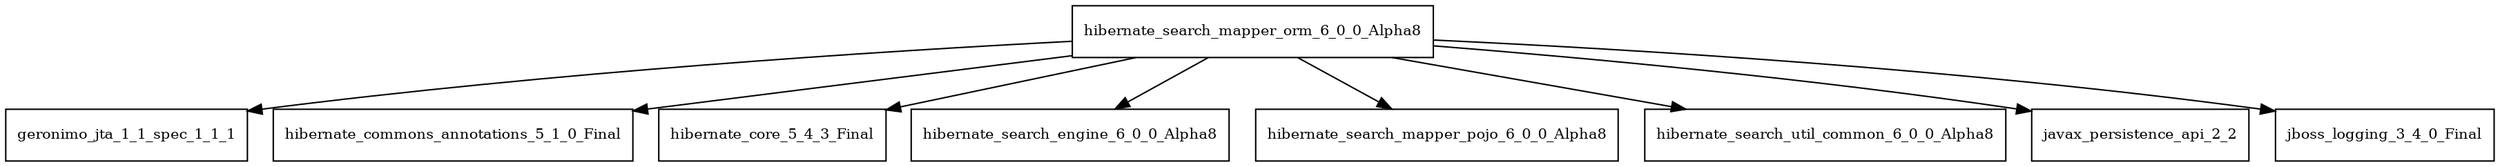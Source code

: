 digraph hibernate_search_mapper_orm_6_0_0_Alpha8_dependencies {
  node [shape = box, fontsize=10.0];
  hibernate_search_mapper_orm_6_0_0_Alpha8 -> geronimo_jta_1_1_spec_1_1_1;
  hibernate_search_mapper_orm_6_0_0_Alpha8 -> hibernate_commons_annotations_5_1_0_Final;
  hibernate_search_mapper_orm_6_0_0_Alpha8 -> hibernate_core_5_4_3_Final;
  hibernate_search_mapper_orm_6_0_0_Alpha8 -> hibernate_search_engine_6_0_0_Alpha8;
  hibernate_search_mapper_orm_6_0_0_Alpha8 -> hibernate_search_mapper_pojo_6_0_0_Alpha8;
  hibernate_search_mapper_orm_6_0_0_Alpha8 -> hibernate_search_util_common_6_0_0_Alpha8;
  hibernate_search_mapper_orm_6_0_0_Alpha8 -> javax_persistence_api_2_2;
  hibernate_search_mapper_orm_6_0_0_Alpha8 -> jboss_logging_3_4_0_Final;
}
